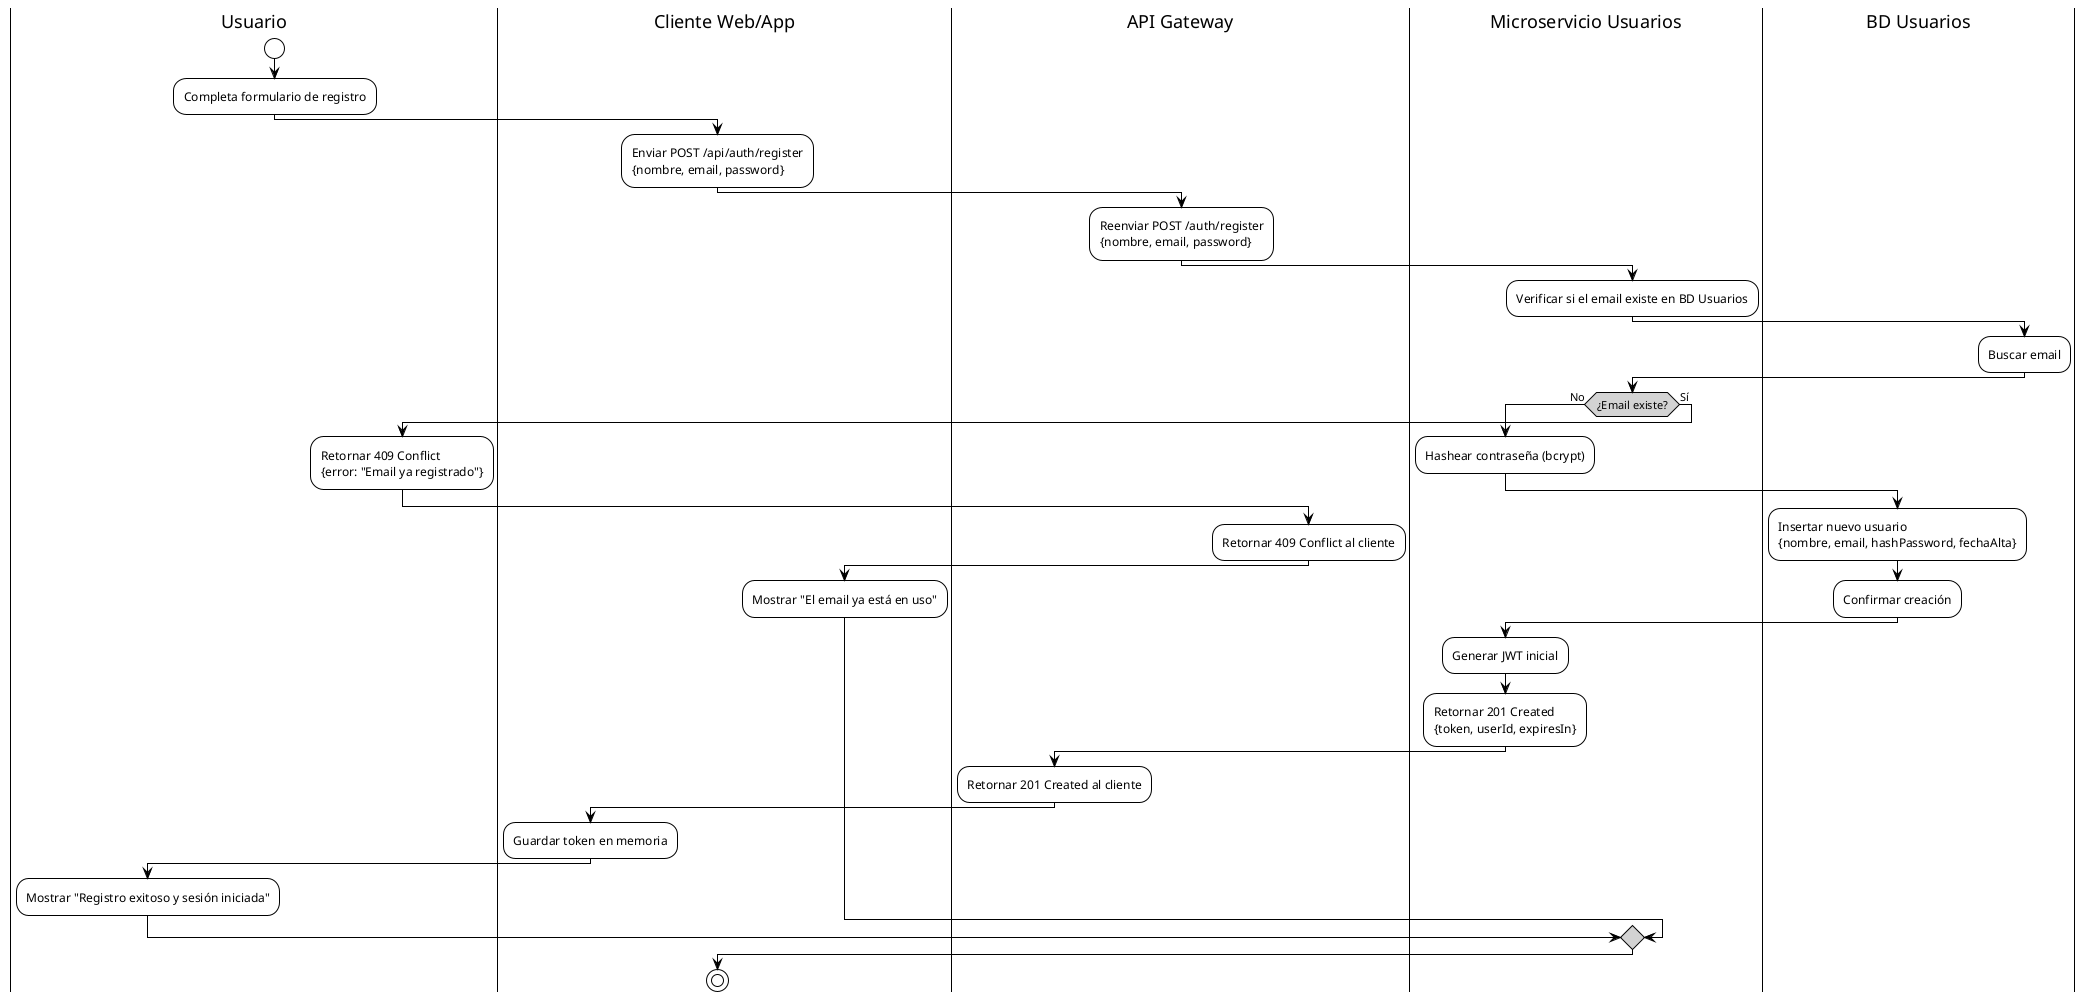 @startuml
!theme plain
skinparam activity {
  ArrowColor Black
  BackgroundColor White
  DiamondBackgroundColor LightGray
  DiamondBorderColor Black
  BarColor Black
}

|Usuario|
start
:Completa formulario de registro;

|Cliente Web/App|
:Enviar POST /api/auth/register\n{nombre, email, password};

|API Gateway|
:Reenviar POST /auth/register\n{nombre, email, password};

|Microservicio Usuarios|
:Verificar si el email existe en BD Usuarios;

|BD Usuarios|
:Buscar email;

|Microservicio Usuarios|
if (¿Email existe?) then (No)
  :Hashear contraseña (bcrypt);
  |BD Usuarios|
  :Insertar nuevo usuario\n{nombre, email, hashPassword, fechaAlta};
  :Confirmar creación;
  |Microservicio Usuarios|
  :Generar JWT inicial;
  :Retornar 201 Created\n{token, userId, expiresIn};

  |API Gateway|
  :Retornar 201 Created al cliente;

  |Cliente Web/App|
  :Guardar token en memoria;
  |Usuario|
  :Mostrar "Registro exitoso y sesión iniciada";
else (Sí)
  :Retornar 409 Conflict\n{error: "Email ya registrado"};
  |API Gateway|
  :Retornar 409 Conflict al cliente;

  |Cliente Web/App|
  :Mostrar "El email ya está en uso";
endif

stop
@enduml
